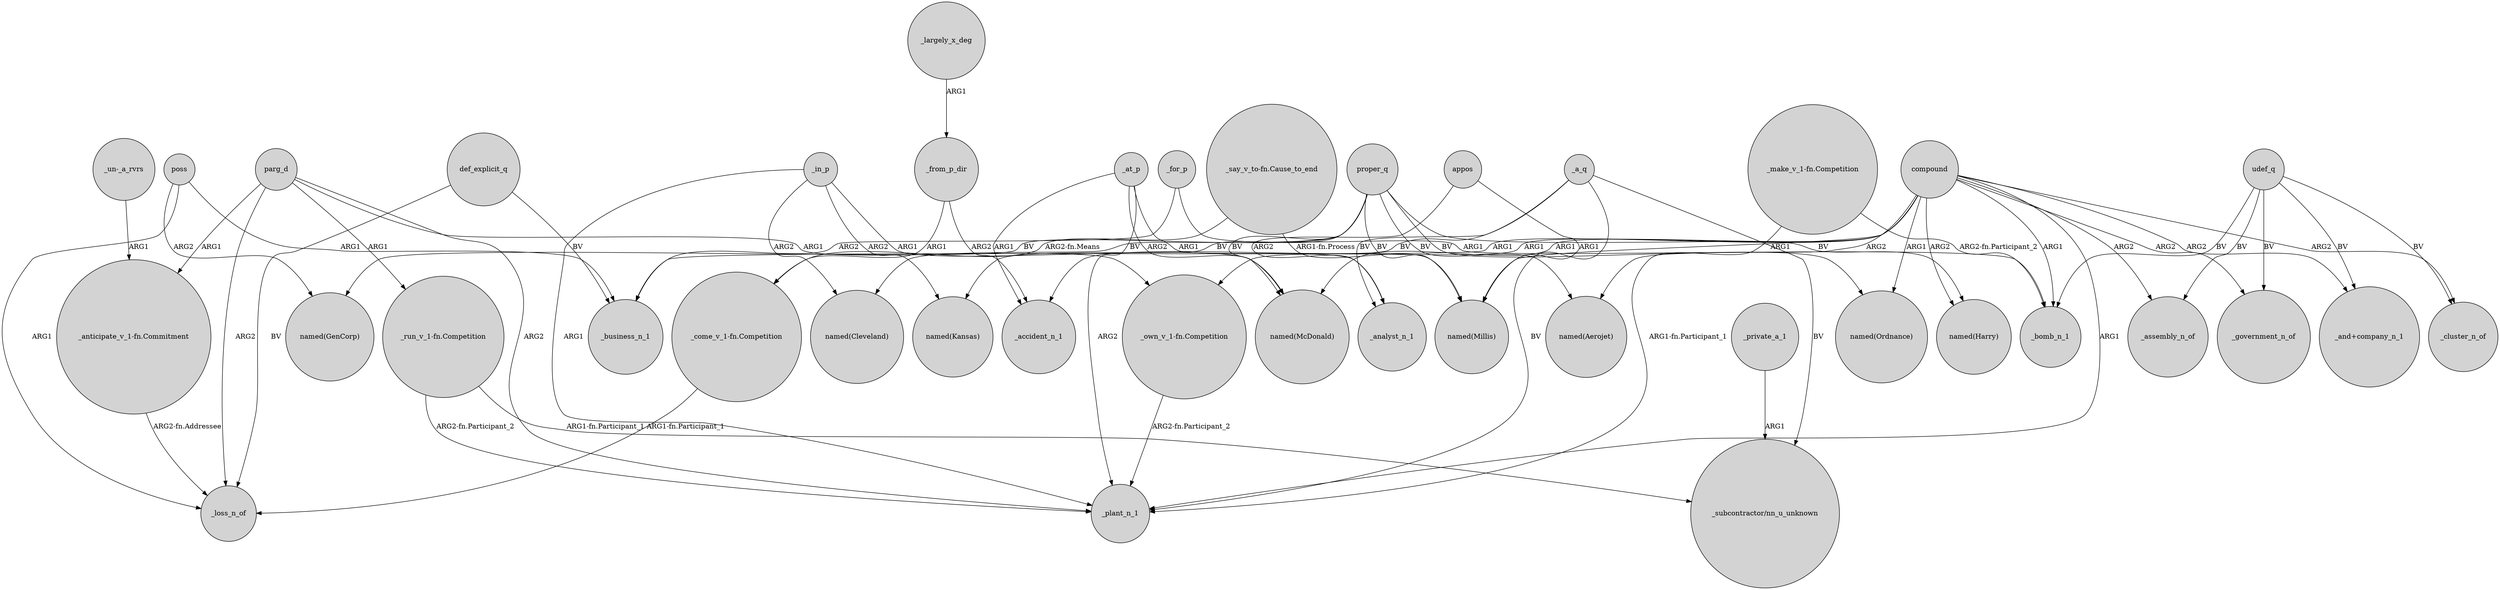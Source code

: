 digraph {
	node [shape=circle style=filled]
	def_explicit_q -> _business_n_1 [label=BV]
	proper_q -> "named(Cleveland)" [label=BV]
	_in_p -> "named(McDonald)" [label=ARG1]
	_at_p -> _accident_n_1 [label=ARG1]
	_private_a_1 -> "_subcontractor/nn_u_unknown" [label=ARG1]
	udef_q -> _assembly_n_of [label=BV]
	compound -> _government_n_of [label=ARG2]
	udef_q -> _government_n_of [label=BV]
	poss -> _business_n_1 [label=ARG1]
	proper_q -> "named(Aerojet)" [label=BV]
	udef_q -> _cluster_n_of [label=BV]
	_for_p -> _business_n_1 [label=ARG2]
	parg_d -> "_own_v_1-fn.Competition" [label=ARG1]
	parg_d -> _loss_n_of [label=ARG2]
	compound -> "_and+company_n_1" [label=ARG2]
	_at_p -> "named(McDonald)" [label=ARG2]
	proper_q -> "named(Kansas)" [label=BV]
	appos -> "named(Millis)" [label=ARG1]
	udef_q -> _bomb_n_1 [label=BV]
	def_explicit_q -> _loss_n_of [label=BV]
	compound -> "named(Ordnance)" [label=ARG1]
	_a_q -> _plant_n_1 [label=BV]
	compound -> _bomb_n_1 [label=ARG1]
	proper_q -> "named(McDonald)" [label=BV]
	"_run_v_1-fn.Competition" -> _plant_n_1 [label="ARG2-fn.Participant_2"]
	"_make_v_1-fn.Competition" -> _plant_n_1 [label="ARG1-fn.Participant_1"]
	"_un-_a_rvrs" -> "_anticipate_v_1-fn.Commitment" [label=ARG1]
	_in_p -> "named(Kansas)" [label=ARG2]
	_at_p -> _plant_n_1 [label=ARG2]
	compound -> _cluster_n_of [label=ARG2]
	proper_q -> "named(Ordnance)" [label=BV]
	_a_q -> _analyst_n_1 [label=BV]
	proper_q -> "named(GenCorp)" [label=BV]
	compound -> "named(Millis)" [label=ARG1]
	_in_p -> "named(Cleveland)" [label=ARG2]
	parg_d -> _plant_n_1 [label=ARG2]
	"_anticipate_v_1-fn.Commitment" -> _loss_n_of [label="ARG2-fn.Addressee"]
	_at_p -> _analyst_n_1 [label=ARG1]
	compound -> "named(Harry)" [label=ARG2]
	proper_q -> "named(Harry)" [label=BV]
	_in_p -> _plant_n_1 [label=ARG1]
	appos -> _analyst_n_1 [label=ARG2]
	proper_q -> "named(Millis)" [label=BV]
	parg_d -> "_run_v_1-fn.Competition" [label=ARG1]
	compound -> "_own_v_1-fn.Competition" [label=ARG1]
	compound -> "named(Aerojet)" [label=ARG2]
	"_come_v_1-fn.Competition" -> _loss_n_of [label="ARG1-fn.Participant_1"]
	compound -> _plant_n_1 [label=ARG1]
	"_make_v_1-fn.Competition" -> _bomb_n_1 [label="ARG2-fn.Participant_2"]
	"_own_v_1-fn.Competition" -> _plant_n_1 [label="ARG2-fn.Participant_2"]
	_a_q -> "_subcontractor/nn_u_unknown" [label=BV]
	_for_p -> _bomb_n_1 [label=ARG1]
	compound -> _assembly_n_of [label=ARG2]
	"_say_v_to-fn.Cause_to_end" -> "_come_v_1-fn.Competition" [label="ARG2-fn.Means"]
	poss -> "named(GenCorp)" [label=ARG2]
	udef_q -> "_and+company_n_1" [label=BV]
	compound -> _business_n_1 [label=ARG1]
	compound -> "named(McDonald)" [label=ARG1]
	_from_p_dir -> _accident_n_1 [label=ARG2]
	"_run_v_1-fn.Competition" -> "_subcontractor/nn_u_unknown" [label="ARG1-fn.Participant_1"]
	_from_p_dir -> "_come_v_1-fn.Competition" [label=ARG1]
	_a_q -> _accident_n_1 [label=BV]
	poss -> _loss_n_of [label=ARG1]
	"_say_v_to-fn.Cause_to_end" -> "named(Millis)" [label="ARG1-fn.Process"]
	_largely_x_deg -> _from_p_dir [label=ARG1]
	parg_d -> "_anticipate_v_1-fn.Commitment" [label=ARG1]
}
